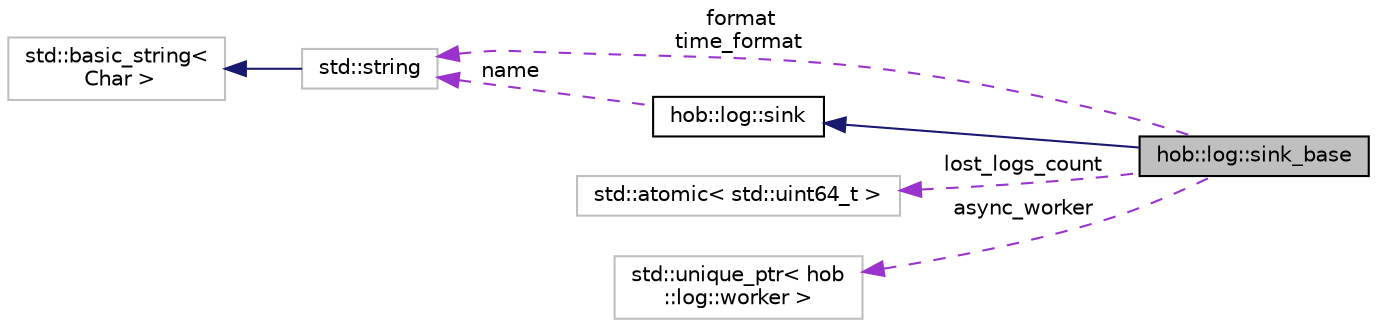 digraph "hob::log::sink_base"
{
 // LATEX_PDF_SIZE
  edge [fontname="Helvetica",fontsize="10",labelfontname="Helvetica",labelfontsize="10"];
  node [fontname="Helvetica",fontsize="10",shape=record];
  rankdir="LR";
  Node1 [label="hob::log::sink_base",height=0.2,width=0.4,color="black", fillcolor="grey75", style="filled", fontcolor="black",tooltip="This class implements the common propierties of the sinks (besides composed sink)."];
  Node2 -> Node1 [dir="back",color="midnightblue",fontsize="10",style="solid",fontname="Helvetica"];
  Node2 [label="hob::log::sink",height=0.2,width=0.4,color="black", fillcolor="white", style="filled",URL="$classhob_1_1log_1_1sink.html",tooltip="Interface that all the sinks shall implement, because it is the way the logger can redirect messages."];
  Node3 -> Node2 [dir="back",color="darkorchid3",fontsize="10",style="dashed",label=" name" ,fontname="Helvetica"];
  Node3 [label="std::string",height=0.2,width=0.4,color="grey75", fillcolor="white", style="filled",tooltip=" "];
  Node4 -> Node3 [dir="back",color="midnightblue",fontsize="10",style="solid",fontname="Helvetica"];
  Node4 [label="std::basic_string\<\l Char \>",height=0.2,width=0.4,color="grey75", fillcolor="white", style="filled",tooltip=" "];
  Node5 -> Node1 [dir="back",color="darkorchid3",fontsize="10",style="dashed",label=" lost_logs_count" ,fontname="Helvetica"];
  Node5 [label="std::atomic\< std::uint64_t \>",height=0.2,width=0.4,color="grey75", fillcolor="white", style="filled",tooltip=" "];
  Node3 -> Node1 [dir="back",color="darkorchid3",fontsize="10",style="dashed",label=" format\ntime_format" ,fontname="Helvetica"];
  Node6 -> Node1 [dir="back",color="darkorchid3",fontsize="10",style="dashed",label=" async_worker" ,fontname="Helvetica"];
  Node6 [label="std::unique_ptr\< hob\l::log::worker \>",height=0.2,width=0.4,color="grey75", fillcolor="white", style="filled",tooltip=" "];
}
